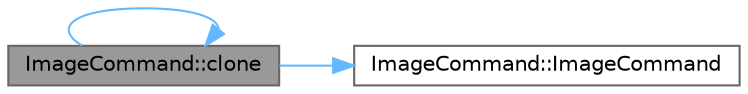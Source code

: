 digraph "ImageCommand::clone"
{
 // INTERACTIVE_SVG=YES
 // LATEX_PDF_SIZE
  bgcolor="transparent";
  edge [fontname=Helvetica,fontsize=10,labelfontname=Helvetica,labelfontsize=10];
  node [fontname=Helvetica,fontsize=10,shape=box,height=0.2,width=0.4];
  rankdir="LR";
  Node1 [id="Node000001",label="ImageCommand::clone",height=0.2,width=0.4,color="gray40", fillcolor="grey60", style="filled", fontcolor="black",tooltip="Creates a polymorphic copy of the command."];
  Node1 -> Node1 [id="edge1_Node000001_Node000001",color="steelblue1",style="solid",tooltip=" "];
  Node1 -> Node2 [id="edge2_Node000001_Node000002",color="steelblue1",style="solid",tooltip=" "];
  Node2 [id="Node000002",label="ImageCommand::ImageCommand",height=0.2,width=0.4,color="grey40", fillcolor="white", style="filled",URL="$class_image_command.html#a512147ace37dc9bb2c628442015bceee",tooltip=" "];
}
